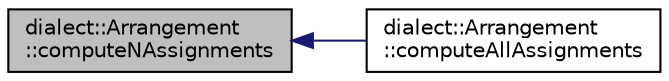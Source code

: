 digraph "dialect::Arrangement::computeNAssignments"
{
  edge [fontname="Helvetica",fontsize="10",labelfontname="Helvetica",labelfontsize="10"];
  node [fontname="Helvetica",fontsize="10",shape=record];
  rankdir="LR";
  Node18 [label="dialect::Arrangement\l::computeNAssignments",height=0.2,width=0.4,color="black", fillcolor="grey75", style="filled", fontcolor="black"];
  Node18 -> Node19 [dir="back",color="midnightblue",fontsize="10",style="solid",fontname="Helvetica"];
  Node19 [label="dialect::Arrangement\l::computeAllAssignments",height=0.2,width=0.4,color="black", fillcolor="white", style="filled",URL="$structdialect_1_1Arrangement.html#a973a28db1c16a09e5f6367687d5d2360",tooltip="Compute all possible Assignments. "];
}

